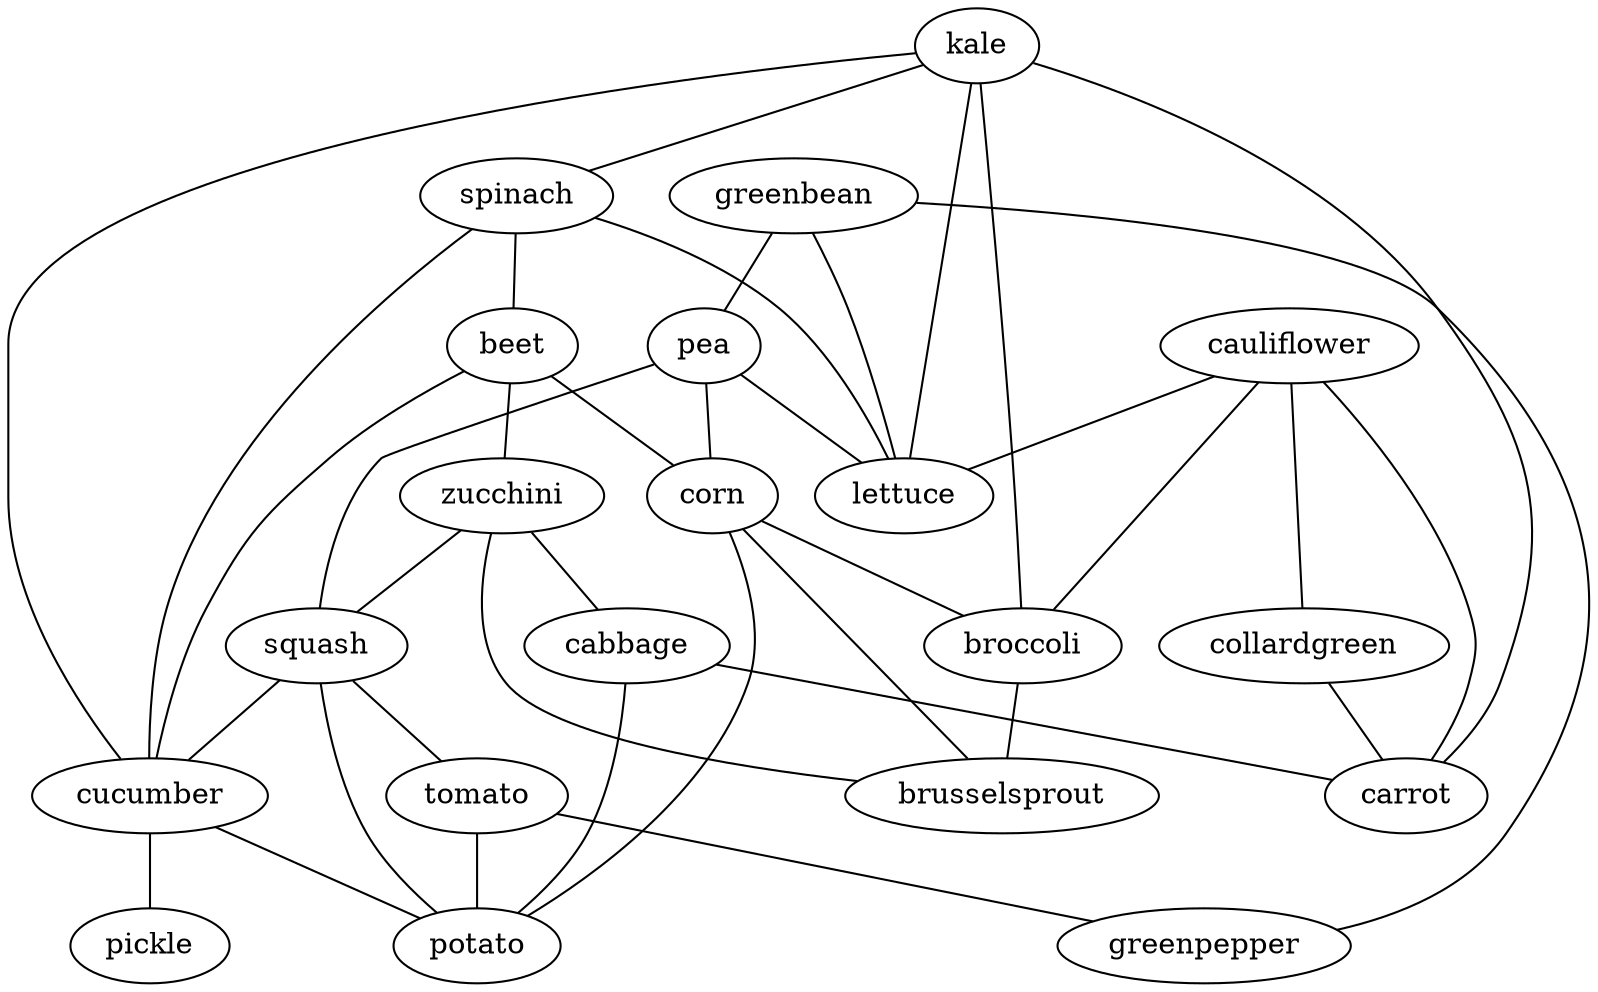 strict graph G {
kale;
spinach;
greenbean;
beet;
pea;
zucchini;
cauliflower;
corn;
squash;
collardgreen;
cucumber;
cabbage;
broccoli;
tomato;
brusselsprout;
lettuce;
potato;
carrot;
greenpepper;
pickle;
kale -- spinach  [weight=1];
kale -- lettuce  [weight=1];
kale -- carrot  [weight=1];
kale -- cucumber  [weight=1];
kale -- broccoli  [weight=1];
spinach -- lettuce  [weight=1];
spinach -- cucumber  [weight=1];
spinach -- beet  [weight=1];
greenbean -- greenpepper  [weight=1];
greenbean -- pea  [weight=1];
greenbean -- lettuce  [weight=1];
beet -- corn  [weight=1];
beet -- cucumber  [weight=1];
beet -- zucchini  [weight=1];
pea -- lettuce  [weight=1];
pea -- corn  [weight=1];
pea -- squash  [weight=1];
zucchini -- cabbage  [weight=1];
zucchini -- brusselsprout  [weight=1];
zucchini -- squash  [weight=1];
cauliflower -- collardgreen  [weight=1];
cauliflower -- lettuce  [weight=1];
cauliflower -- carrot  [weight=1];
cauliflower -- broccoli  [weight=1];
corn -- brusselsprout  [weight=1];
corn -- potato  [weight=1];
corn -- broccoli  [weight=1];
squash -- tomato  [weight=1];
squash -- potato  [weight=1];
squash -- cucumber  [weight=1];
collardgreen -- carrot  [weight=1];
cucumber -- potato  [weight=1];
cucumber -- pickle  [weight=1];
cabbage -- carrot  [weight=1];
cabbage -- potato  [weight=1];
broccoli -- brusselsprout  [weight=1];
tomato -- greenpepper  [weight=1];
tomato -- potato  [weight=1];
}
